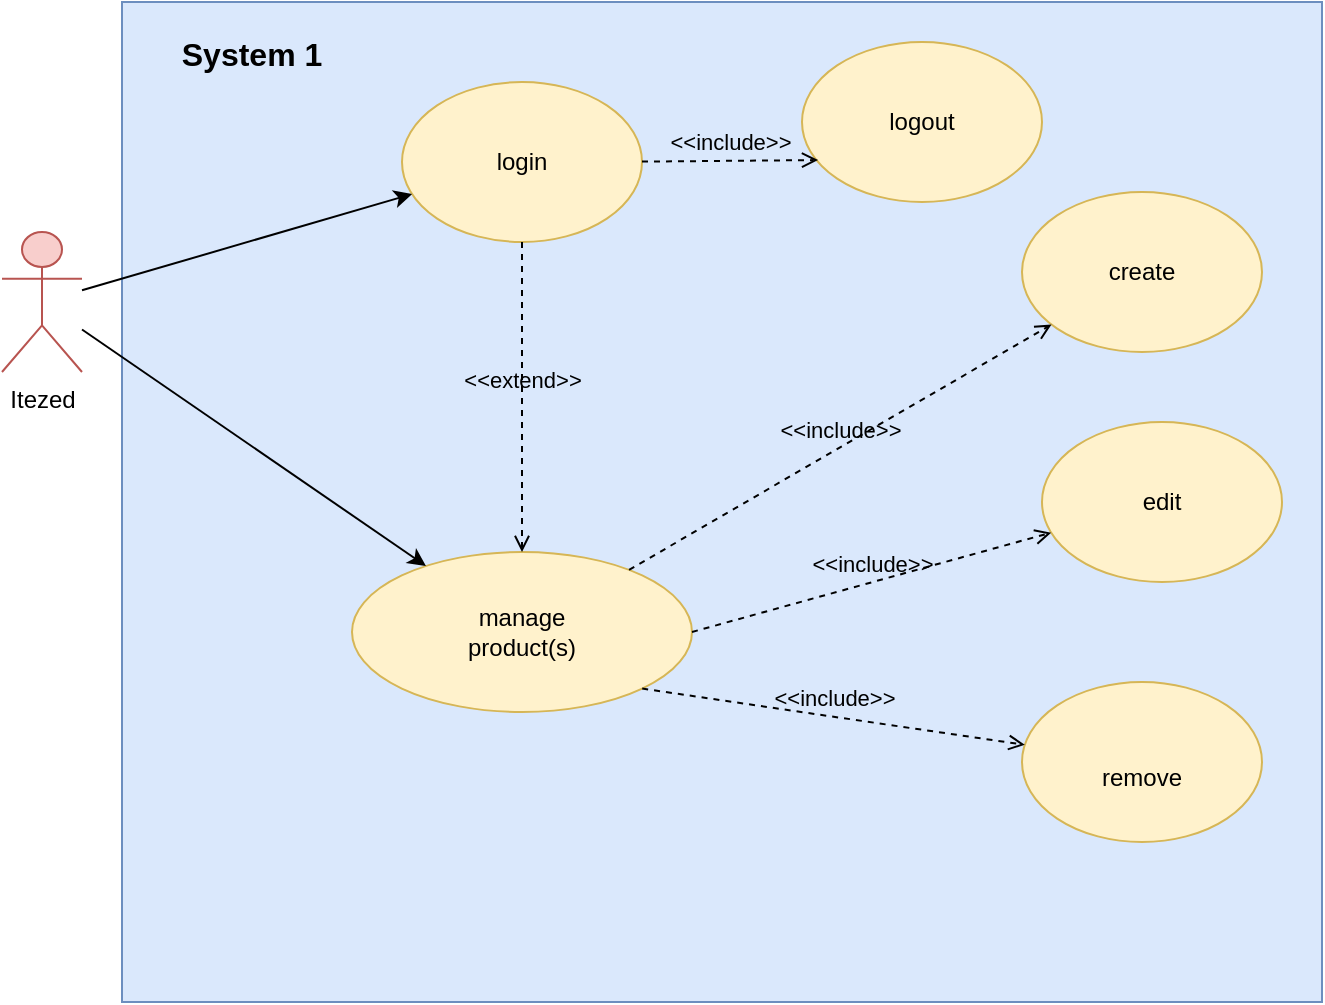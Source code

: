 <mxfile version="20.8.20" type="github">
  <diagram name="Page-1" id="X0OiJ9GjXk2nK99d6jmJ">
    <mxGraphModel dx="1393" dy="774" grid="1" gridSize="10" guides="1" tooltips="1" connect="1" arrows="1" fold="1" page="1" pageScale="1" pageWidth="827" pageHeight="1169" math="0" shadow="0">
      <root>
        <mxCell id="0" />
        <mxCell id="1" parent="0" />
        <mxCell id="CfaGefEGyBVmLeyrt0Yi-1" value="" style="rounded=0;whiteSpace=wrap;html=1;fillColor=#dae8fc;strokeColor=#6c8ebf;" parent="1" vertex="1">
          <mxGeometry x="140" y="140" width="600" height="500" as="geometry" />
        </mxCell>
        <mxCell id="CfaGefEGyBVmLeyrt0Yi-2" value="Itezed&lt;br&gt;" style="shape=umlActor;verticalLabelPosition=bottom;verticalAlign=top;html=1;outlineConnect=0;fillColor=#f8cecc;strokeColor=#b85450;" parent="1" vertex="1">
          <mxGeometry x="80" y="255" width="40" height="70" as="geometry" />
        </mxCell>
        <mxCell id="CfaGefEGyBVmLeyrt0Yi-5" value="" style="ellipse;whiteSpace=wrap;html=1;fillColor=#fff2cc;strokeColor=#d6b656;" parent="1" vertex="1">
          <mxGeometry x="280" y="180" width="120" height="80" as="geometry" />
        </mxCell>
        <mxCell id="CfaGefEGyBVmLeyrt0Yi-6" value="login" style="text;html=1;strokeColor=none;fillColor=none;align=center;verticalAlign=middle;whiteSpace=wrap;rounded=0;" parent="1" vertex="1">
          <mxGeometry x="310" y="205" width="60" height="30" as="geometry" />
        </mxCell>
        <mxCell id="CfaGefEGyBVmLeyrt0Yi-11" value="" style="ellipse;whiteSpace=wrap;html=1;fillColor=#fff2cc;strokeColor=#d6b656;" parent="1" vertex="1">
          <mxGeometry x="255" y="415" width="170" height="80" as="geometry" />
        </mxCell>
        <mxCell id="CfaGefEGyBVmLeyrt0Yi-12" value="manage product(s)" style="text;html=1;strokeColor=none;fillColor=none;align=center;verticalAlign=middle;whiteSpace=wrap;rounded=0;" parent="1" vertex="1">
          <mxGeometry x="310" y="440" width="60" height="30" as="geometry" />
        </mxCell>
        <mxCell id="CfaGefEGyBVmLeyrt0Yi-14" value="" style="endArrow=classic;html=1;rounded=0;" parent="1" source="CfaGefEGyBVmLeyrt0Yi-2" target="CfaGefEGyBVmLeyrt0Yi-11" edge="1">
          <mxGeometry width="50" height="50" relative="1" as="geometry">
            <mxPoint x="360" y="500" as="sourcePoint" />
            <mxPoint x="410" y="450" as="targetPoint" />
          </mxGeometry>
        </mxCell>
        <mxCell id="CfaGefEGyBVmLeyrt0Yi-18" value="&amp;lt;&amp;lt;extend&amp;gt;&amp;gt;" style="html=1;verticalAlign=bottom;labelBackgroundColor=none;endArrow=open;endFill=0;dashed=1;rounded=0;exitX=0.5;exitY=1;exitDx=0;exitDy=0;" parent="1" source="CfaGefEGyBVmLeyrt0Yi-5" target="CfaGefEGyBVmLeyrt0Yi-11" edge="1">
          <mxGeometry width="160" relative="1" as="geometry">
            <mxPoint x="310" y="460" as="sourcePoint" />
            <mxPoint x="470" y="460" as="targetPoint" />
          </mxGeometry>
        </mxCell>
        <mxCell id="CfaGefEGyBVmLeyrt0Yi-19" value="create" style="ellipse;whiteSpace=wrap;html=1;fillColor=#fff2cc;strokeColor=#d6b656;" parent="1" vertex="1">
          <mxGeometry x="590" y="235" width="120" height="80" as="geometry" />
        </mxCell>
        <mxCell id="CfaGefEGyBVmLeyrt0Yi-20" value="edit" style="ellipse;whiteSpace=wrap;html=1;fillColor=#fff2cc;strokeColor=#d6b656;" parent="1" vertex="1">
          <mxGeometry x="600" y="350" width="120" height="80" as="geometry" />
        </mxCell>
        <mxCell id="CfaGefEGyBVmLeyrt0Yi-22" value="&lt;br&gt;remove" style="ellipse;whiteSpace=wrap;html=1;fillColor=#fff2cc;strokeColor=#d6b656;" parent="1" vertex="1">
          <mxGeometry x="590" y="480" width="120" height="80" as="geometry" />
        </mxCell>
        <mxCell id="CfaGefEGyBVmLeyrt0Yi-23" value="&amp;lt;&amp;lt;include&amp;gt;&amp;gt;" style="html=1;verticalAlign=bottom;labelBackgroundColor=none;endArrow=open;endFill=0;dashed=1;rounded=0;" parent="1" source="CfaGefEGyBVmLeyrt0Yi-11" target="CfaGefEGyBVmLeyrt0Yi-19" edge="1">
          <mxGeometry width="160" relative="1" as="geometry">
            <mxPoint x="310" y="460" as="sourcePoint" />
            <mxPoint x="470" y="460" as="targetPoint" />
          </mxGeometry>
        </mxCell>
        <mxCell id="CfaGefEGyBVmLeyrt0Yi-24" value="&amp;lt;&amp;lt;include&amp;gt;&amp;gt;" style="html=1;verticalAlign=bottom;labelBackgroundColor=none;endArrow=open;endFill=0;dashed=1;rounded=0;exitX=1;exitY=0.5;exitDx=0;exitDy=0;" parent="1" target="CfaGefEGyBVmLeyrt0Yi-20" edge="1" source="CfaGefEGyBVmLeyrt0Yi-11">
          <mxGeometry width="160" relative="1" as="geometry">
            <mxPoint x="430" y="450" as="sourcePoint" />
            <mxPoint x="470" y="460" as="targetPoint" />
          </mxGeometry>
        </mxCell>
        <mxCell id="CfaGefEGyBVmLeyrt0Yi-26" value="&amp;lt;&amp;lt;include&amp;gt;&amp;gt;" style="html=1;verticalAlign=bottom;labelBackgroundColor=none;endArrow=open;endFill=0;dashed=1;rounded=0;exitX=1;exitY=1;exitDx=0;exitDy=0;" parent="1" source="CfaGefEGyBVmLeyrt0Yi-11" target="CfaGefEGyBVmLeyrt0Yi-22" edge="1">
          <mxGeometry width="160" relative="1" as="geometry">
            <mxPoint x="310" y="460" as="sourcePoint" />
            <mxPoint x="470" y="460" as="targetPoint" />
          </mxGeometry>
        </mxCell>
        <mxCell id="CfaGefEGyBVmLeyrt0Yi-27" value="" style="ellipse;whiteSpace=wrap;html=1;fillColor=#fff2cc;strokeColor=#d6b656;" parent="1" vertex="1">
          <mxGeometry x="480" y="160" width="120" height="80" as="geometry" />
        </mxCell>
        <mxCell id="CfaGefEGyBVmLeyrt0Yi-28" value="&amp;lt;&amp;lt;include&amp;gt;&amp;gt;" style="html=1;verticalAlign=bottom;labelBackgroundColor=none;endArrow=open;endFill=0;dashed=1;rounded=0;entryX=0.067;entryY=0.738;entryDx=0;entryDy=0;entryPerimeter=0;" parent="1" source="CfaGefEGyBVmLeyrt0Yi-5" target="CfaGefEGyBVmLeyrt0Yi-27" edge="1">
          <mxGeometry width="160" relative="1" as="geometry">
            <mxPoint x="310" y="460" as="sourcePoint" />
            <mxPoint x="470" y="460" as="targetPoint" />
          </mxGeometry>
        </mxCell>
        <mxCell id="CfaGefEGyBVmLeyrt0Yi-29" value="logout" style="text;html=1;strokeColor=none;fillColor=none;align=center;verticalAlign=middle;whiteSpace=wrap;rounded=0;" parent="1" vertex="1">
          <mxGeometry x="510" y="185" width="60" height="30" as="geometry" />
        </mxCell>
        <mxCell id="CfaGefEGyBVmLeyrt0Yi-31" value="System 1" style="text;align=center;fontStyle=1;verticalAlign=middle;spacingLeft=3;spacingRight=3;strokeColor=none;rotatable=0;points=[[0,0.5],[1,0.5]];portConstraint=eastwest;fontSize=16;" parent="1" vertex="1">
          <mxGeometry x="140" y="145" width="130" height="40" as="geometry" />
        </mxCell>
        <mxCell id="OhS2AQogOvidqqy0tc6R-1" value="" style="endArrow=classic;html=1;rounded=0;fontSize=16;" edge="1" parent="1" source="CfaGefEGyBVmLeyrt0Yi-2" target="CfaGefEGyBVmLeyrt0Yi-5">
          <mxGeometry width="50" height="50" relative="1" as="geometry">
            <mxPoint x="390" y="420" as="sourcePoint" />
            <mxPoint x="440" y="370" as="targetPoint" />
          </mxGeometry>
        </mxCell>
      </root>
    </mxGraphModel>
  </diagram>
</mxfile>
